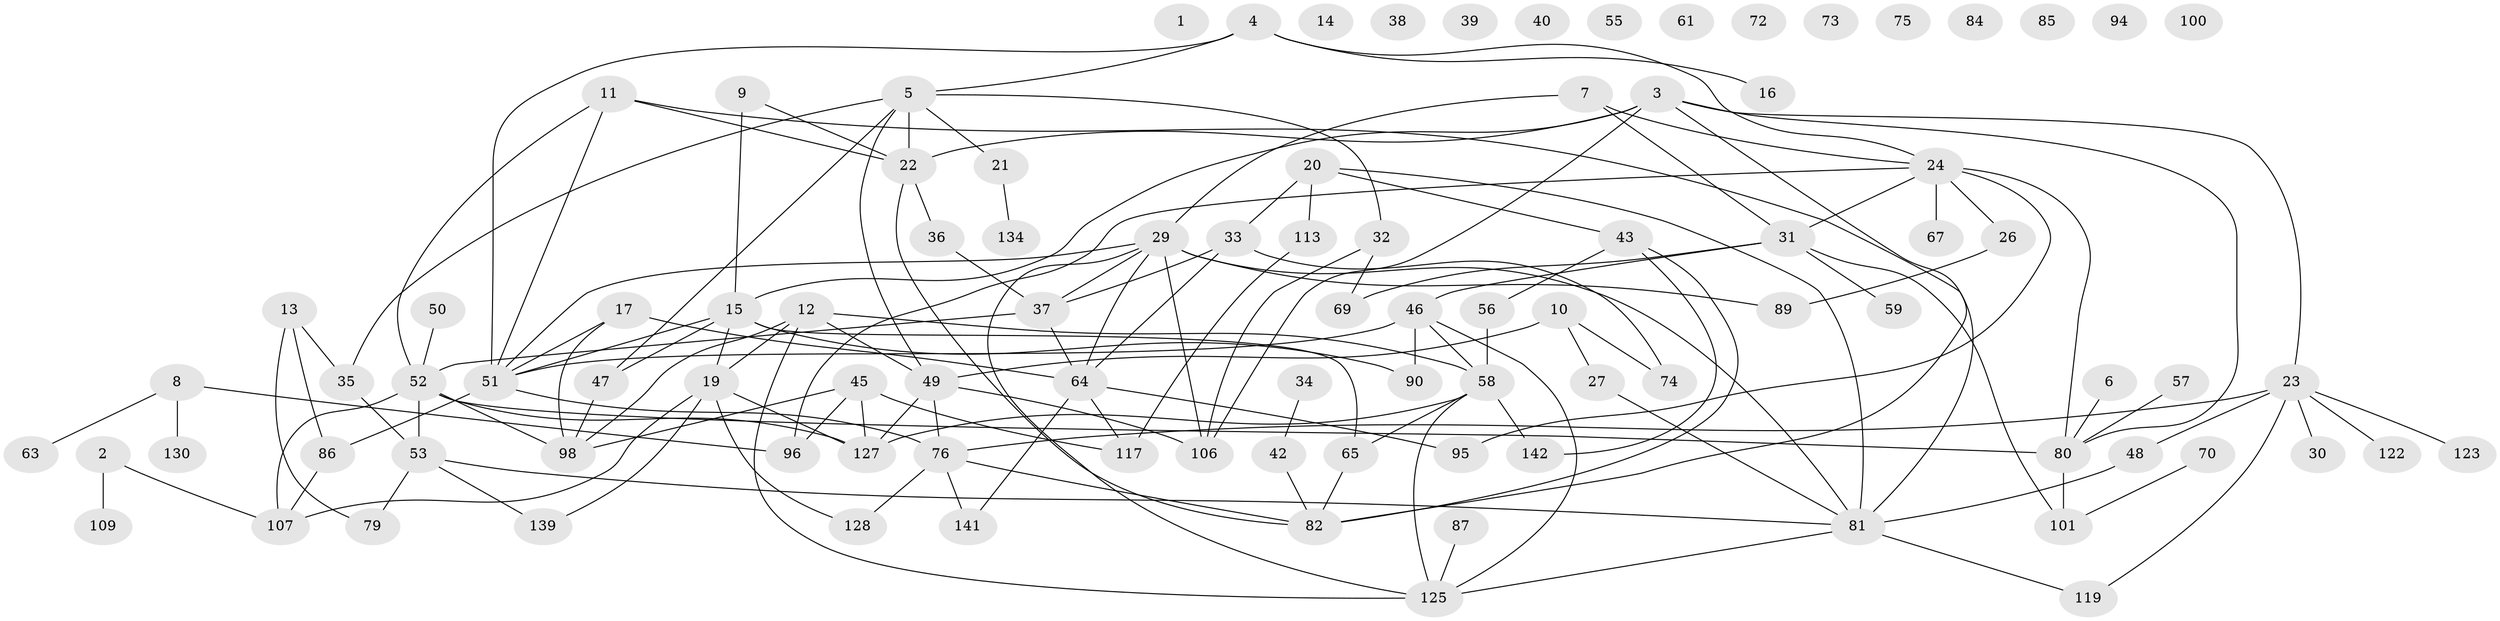 // Generated by graph-tools (version 1.1) at 2025/23/03/03/25 07:23:26]
// undirected, 97 vertices, 144 edges
graph export_dot {
graph [start="1"]
  node [color=gray90,style=filled];
  1;
  2;
  3 [super="+25"];
  4 [super="+132"];
  5 [super="+111"];
  6;
  7;
  8 [super="+144"];
  9 [super="+18"];
  10 [super="+120"];
  11 [super="+28"];
  12 [super="+143"];
  13 [super="+116"];
  14;
  15 [super="+44"];
  16;
  17;
  19 [super="+138"];
  20;
  21 [super="+114"];
  22 [super="+78"];
  23 [super="+131"];
  24 [super="+60"];
  26 [super="+68"];
  27;
  29 [super="+62"];
  30;
  31 [super="+92"];
  32 [super="+97"];
  33 [super="+129"];
  34 [super="+41"];
  35 [super="+105"];
  36;
  37 [super="+91"];
  38;
  39;
  40;
  42;
  43 [super="+77"];
  45 [super="+54"];
  46 [super="+66"];
  47;
  48;
  49 [super="+71"];
  50;
  51 [super="+93"];
  52 [super="+133"];
  53 [super="+88"];
  55;
  56 [super="+108"];
  57;
  58 [super="+121"];
  59 [super="+118"];
  61;
  63;
  64 [super="+104"];
  65 [super="+103"];
  67;
  69;
  70;
  72;
  73;
  74;
  75;
  76 [super="+102"];
  79;
  80 [super="+135"];
  81 [super="+83"];
  82 [super="+99"];
  84;
  85 [super="+115"];
  86;
  87 [super="+126"];
  89;
  90;
  94;
  95;
  96;
  98 [super="+112"];
  100;
  101 [super="+137"];
  106;
  107 [super="+110"];
  109 [super="+124"];
  113;
  117;
  119;
  122;
  123 [super="+140"];
  125 [super="+136"];
  127;
  128;
  130;
  134;
  139;
  141;
  142;
  2 -- 107;
  2 -- 109;
  3 -- 15;
  3 -- 23;
  3 -- 80;
  3 -- 106;
  3 -- 82;
  3 -- 22;
  4 -- 5;
  4 -- 16;
  4 -- 24;
  4 -- 51;
  5 -- 32;
  5 -- 49;
  5 -- 21;
  5 -- 47;
  5 -- 22;
  5 -- 35;
  6 -- 80;
  7 -- 24;
  7 -- 31;
  7 -- 29;
  8 -- 63;
  8 -- 130;
  8 -- 96;
  9 -- 15;
  9 -- 22;
  10 -- 27;
  10 -- 49;
  10 -- 74;
  11 -- 51;
  11 -- 52;
  11 -- 22;
  11 -- 81;
  12 -- 49;
  12 -- 19;
  12 -- 98;
  12 -- 58;
  12 -- 125;
  13 -- 86;
  13 -- 35;
  13 -- 79;
  15 -- 19;
  15 -- 51;
  15 -- 90;
  15 -- 47;
  15 -- 65;
  17 -- 98;
  17 -- 51;
  17 -- 64;
  19 -- 128;
  19 -- 139;
  19 -- 127;
  19 -- 107;
  20 -- 43;
  20 -- 81;
  20 -- 113;
  20 -- 33;
  21 -- 134;
  22 -- 36 [weight=2];
  22 -- 82;
  23 -- 122;
  23 -- 123;
  23 -- 48;
  23 -- 119;
  23 -- 30;
  23 -- 76;
  24 -- 67;
  24 -- 96;
  24 -- 95;
  24 -- 80;
  24 -- 31;
  24 -- 26;
  26 -- 89;
  27 -- 81;
  29 -- 64;
  29 -- 89;
  29 -- 106;
  29 -- 51;
  29 -- 37;
  29 -- 81;
  29 -- 125;
  31 -- 69;
  31 -- 59;
  31 -- 46;
  31 -- 101;
  32 -- 69;
  32 -- 106;
  33 -- 74;
  33 -- 37;
  33 -- 64;
  34 -- 42;
  35 -- 53;
  36 -- 37;
  37 -- 52;
  37 -- 64;
  42 -- 82;
  43 -- 142;
  43 -- 56;
  43 -- 82;
  45 -- 96;
  45 -- 117;
  45 -- 127;
  45 -- 98;
  46 -- 90;
  46 -- 58;
  46 -- 51;
  46 -- 125;
  47 -- 98;
  48 -- 81;
  49 -- 106;
  49 -- 127;
  49 -- 76;
  50 -- 52;
  51 -- 86;
  51 -- 76;
  52 -- 127;
  52 -- 80;
  52 -- 98;
  52 -- 53;
  52 -- 107;
  53 -- 79;
  53 -- 139;
  53 -- 81;
  56 -- 58;
  57 -- 80;
  58 -- 65;
  58 -- 142;
  58 -- 127;
  58 -- 125;
  64 -- 95;
  64 -- 141;
  64 -- 117;
  65 -- 82;
  70 -- 101;
  76 -- 128;
  76 -- 141;
  76 -- 82;
  80 -- 101;
  81 -- 119;
  81 -- 125;
  86 -- 107;
  87 -- 125;
  113 -- 117;
}
